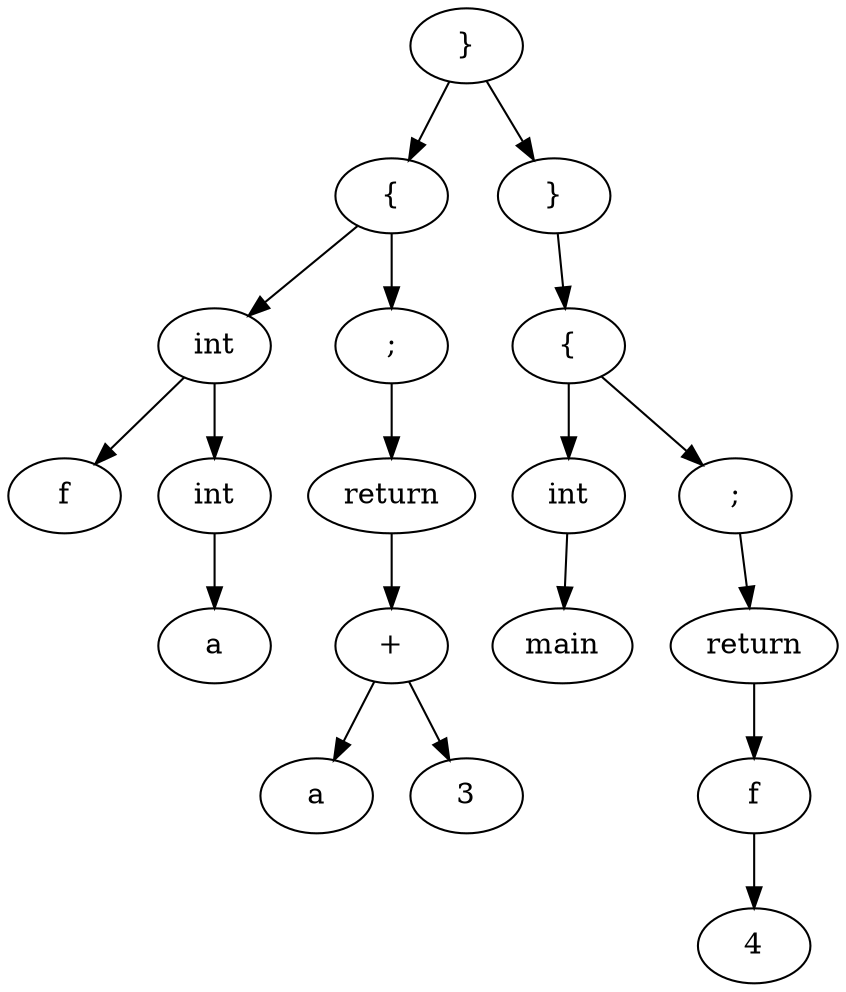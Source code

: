 digraph tree {
0 [label="}"];
1 [label="{"];
0 -> 1;
2 [label="}"];
0 -> 2;
1 [label="{"];
4 [label="int"];
1 -> 4;
5 [label=";"];
1 -> 5;
4 [label="int"];
7 [label="f"];
4 -> 7;
8 [label="int"];
4 -> 8;
8 [label="int"];
10 [label="a"];
8 -> 10;
5 [label=";"];
13 [label="return"];
5 -> 13;
13 [label="return"];
16 [label="+"];
13 -> 16;
16 [label="+"];
19 [label="a"];
16 -> 19;
20 [label=3];
16 -> 20;
2 [label="}"];
22 [label="{"];
2 -> 22;
22 [label="{"];
25 [label="int"];
22 -> 25;
26 [label=";"];
22 -> 26;
25 [label="int"];
28 [label="main"];
25 -> 28;
26 [label=";"];
31 [label="return"];
26 -> 31;
31 [label="return"];
34 [label="f"];
31 -> 34;
34 [label="f"];
37 [label=4];
34 -> 37;
}